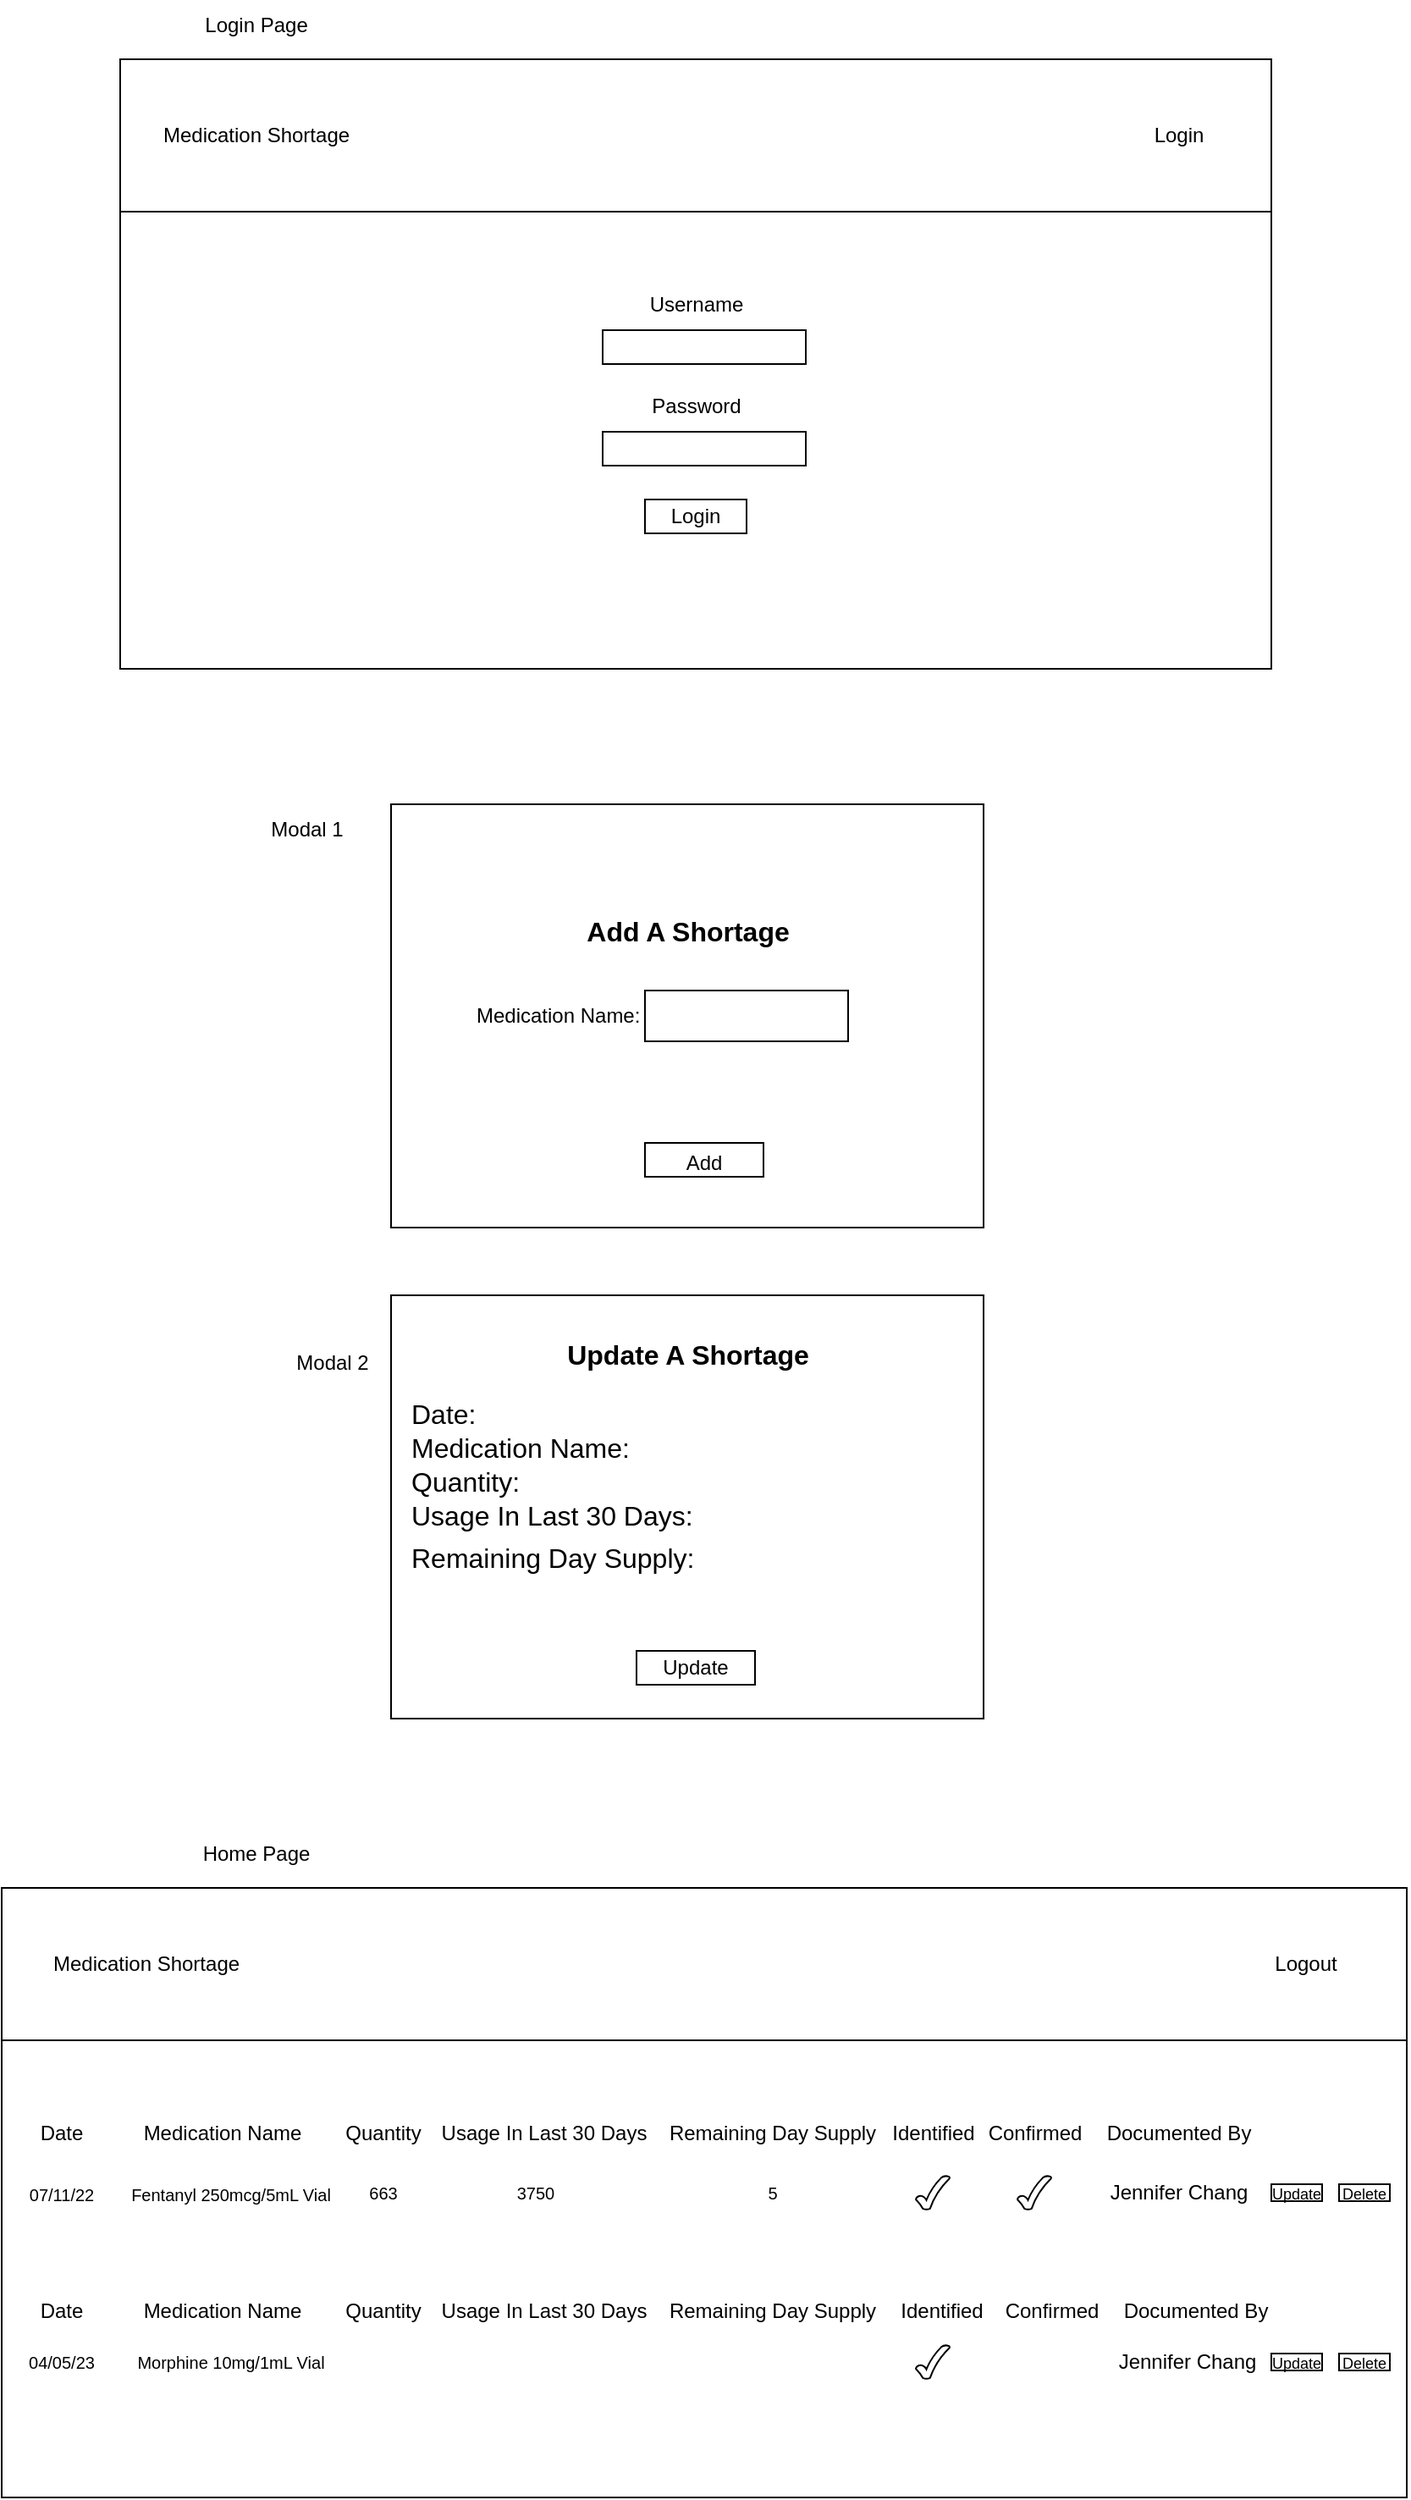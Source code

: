 <mxfile version="20.8.10" type="device"><diagram name="Page-1" id="2tc3JbMqBHze67bv6fEM"><mxGraphModel dx="1194" dy="814" grid="1" gridSize="10" guides="1" tooltips="1" connect="1" arrows="1" fold="1" page="1" pageScale="1" pageWidth="850" pageHeight="1100" math="0" shadow="0"><root><mxCell id="0"/><mxCell id="1" parent="0"/><mxCell id="OAa5k1bKzq93imQiHppe-4" value="" style="endArrow=none;html=1;rounded=0;" edge="1" parent="1"><mxGeometry width="50" height="50" relative="1" as="geometry"><mxPoint x="450" y="390" as="sourcePoint"/><mxPoint x="400" y="440" as="targetPoint"/></mxGeometry></mxCell><mxCell id="OAa5k1bKzq93imQiHppe-1" value="" style="rounded=0;whiteSpace=wrap;html=1;" vertex="1" parent="1"><mxGeometry x="80" y="80" width="680" height="360" as="geometry"/></mxCell><mxCell id="OAa5k1bKzq93imQiHppe-5" value="" style="endArrow=none;html=1;rounded=0;entryX=1;entryY=0.25;entryDx=0;entryDy=0;exitX=0;exitY=0.25;exitDx=0;exitDy=0;" edge="1" parent="1" source="OAa5k1bKzq93imQiHppe-1" target="OAa5k1bKzq93imQiHppe-1"><mxGeometry width="50" height="50" relative="1" as="geometry"><mxPoint x="400" y="440" as="sourcePoint"/><mxPoint x="450" y="390" as="targetPoint"/><Array as="points"><mxPoint x="430" y="170"/></Array></mxGeometry></mxCell><mxCell id="OAa5k1bKzq93imQiHppe-7" value="Login Page" style="text;html=1;align=center;verticalAlign=middle;resizable=0;points=[];autosize=1;strokeColor=none;fillColor=none;" vertex="1" parent="1"><mxGeometry x="120" y="45" width="80" height="30" as="geometry"/></mxCell><mxCell id="OAa5k1bKzq93imQiHppe-8" value="Medication Shortage" style="text;html=1;align=center;verticalAlign=middle;resizable=0;points=[];autosize=1;strokeColor=none;fillColor=none;" vertex="1" parent="1"><mxGeometry x="95" y="110" width="130" height="30" as="geometry"/></mxCell><mxCell id="OAa5k1bKzq93imQiHppe-9" value="Login" style="text;html=1;align=center;verticalAlign=middle;resizable=0;points=[];autosize=1;strokeColor=none;fillColor=none;" vertex="1" parent="1"><mxGeometry x="680" y="110" width="50" height="30" as="geometry"/></mxCell><mxCell id="OAa5k1bKzq93imQiHppe-10" value="Username" style="text;html=1;align=center;verticalAlign=middle;resizable=0;points=[];autosize=1;strokeColor=none;fillColor=none;" vertex="1" parent="1"><mxGeometry x="380" y="210" width="80" height="30" as="geometry"/></mxCell><mxCell id="OAa5k1bKzq93imQiHppe-11" value="" style="rounded=0;whiteSpace=wrap;html=1;" vertex="1" parent="1"><mxGeometry x="365" y="240" width="120" height="20" as="geometry"/></mxCell><mxCell id="OAa5k1bKzq93imQiHppe-12" value="Password" style="text;html=1;align=center;verticalAlign=middle;resizable=0;points=[];autosize=1;strokeColor=none;fillColor=none;" vertex="1" parent="1"><mxGeometry x="380" y="270" width="80" height="30" as="geometry"/></mxCell><mxCell id="OAa5k1bKzq93imQiHppe-13" value="" style="rounded=0;whiteSpace=wrap;html=1;" vertex="1" parent="1"><mxGeometry x="365" y="300" width="120" height="20" as="geometry"/></mxCell><mxCell id="OAa5k1bKzq93imQiHppe-14" value="Login" style="rounded=0;whiteSpace=wrap;html=1;" vertex="1" parent="1"><mxGeometry x="390" y="340" width="60" height="20" as="geometry"/></mxCell><mxCell id="OAa5k1bKzq93imQiHppe-15" value="&lt;br&gt;" style="rounded=0;whiteSpace=wrap;html=1;" vertex="1" parent="1"><mxGeometry x="240" y="520" width="350" height="250" as="geometry"/></mxCell><mxCell id="OAa5k1bKzq93imQiHppe-16" value="Modal 1" style="text;html=1;align=center;verticalAlign=middle;resizable=0;points=[];autosize=1;strokeColor=none;fillColor=none;" vertex="1" parent="1"><mxGeometry x="155" y="520" width="70" height="30" as="geometry"/></mxCell><mxCell id="OAa5k1bKzq93imQiHppe-17" value="&lt;b&gt;&lt;font style=&quot;font-size: 16px;&quot;&gt;Add A Shortage&lt;/font&gt;&lt;/b&gt;" style="text;html=1;align=center;verticalAlign=middle;resizable=0;points=[];autosize=1;strokeColor=none;fillColor=none;" vertex="1" parent="1"><mxGeometry x="345" y="580" width="140" height="30" as="geometry"/></mxCell><mxCell id="OAa5k1bKzq93imQiHppe-18" value="Medication Name:&amp;nbsp;" style="text;html=1;align=center;verticalAlign=middle;resizable=0;points=[];autosize=1;strokeColor=none;fillColor=none;" vertex="1" parent="1"><mxGeometry x="280" y="630" width="120" height="30" as="geometry"/></mxCell><mxCell id="OAa5k1bKzq93imQiHppe-19" value="" style="rounded=0;whiteSpace=wrap;html=1;fontSize=16;" vertex="1" parent="1"><mxGeometry x="390" y="630" width="120" height="30" as="geometry"/></mxCell><mxCell id="OAa5k1bKzq93imQiHppe-20" value="&lt;font style=&quot;font-size: 12px;&quot;&gt;Add&lt;/font&gt;" style="rounded=0;whiteSpace=wrap;html=1;fontSize=16;" vertex="1" parent="1"><mxGeometry x="390" y="720" width="70" height="20" as="geometry"/></mxCell><mxCell id="OAa5k1bKzq93imQiHppe-21" value="&lt;br&gt;" style="rounded=0;whiteSpace=wrap;html=1;" vertex="1" parent="1"><mxGeometry x="240" y="810" width="350" height="250" as="geometry"/></mxCell><mxCell id="OAa5k1bKzq93imQiHppe-22" value="Modal 2" style="text;html=1;align=center;verticalAlign=middle;resizable=0;points=[];autosize=1;strokeColor=none;fillColor=none;fontSize=12;" vertex="1" parent="1"><mxGeometry x="170" y="835" width="70" height="30" as="geometry"/></mxCell><mxCell id="OAa5k1bKzq93imQiHppe-23" value="&lt;font style=&quot;font-size: 16px;&quot;&gt;&lt;b&gt;Update A Shortage&lt;/b&gt;&lt;/font&gt;" style="text;html=1;align=center;verticalAlign=middle;resizable=0;points=[];autosize=1;strokeColor=none;fillColor=none;fontSize=12;" vertex="1" parent="1"><mxGeometry x="330" y="830" width="170" height="30" as="geometry"/></mxCell><mxCell id="OAa5k1bKzq93imQiHppe-24" value="Date:" style="text;html=1;align=left;verticalAlign=middle;resizable=0;points=[];autosize=1;strokeColor=none;fillColor=none;fontSize=16;" vertex="1" parent="1"><mxGeometry x="250" y="865" width="60" height="30" as="geometry"/></mxCell><mxCell id="OAa5k1bKzq93imQiHppe-25" value="Medication Name:" style="text;html=1;align=left;verticalAlign=middle;resizable=0;points=[];autosize=1;strokeColor=none;fillColor=none;fontSize=16;" vertex="1" parent="1"><mxGeometry x="250" y="885" width="150" height="30" as="geometry"/></mxCell><mxCell id="OAa5k1bKzq93imQiHppe-26" value="Quantity:" style="text;html=1;align=left;verticalAlign=middle;resizable=0;points=[];autosize=1;strokeColor=none;fillColor=none;fontSize=16;" vertex="1" parent="1"><mxGeometry x="250" y="905" width="90" height="30" as="geometry"/></mxCell><mxCell id="OAa5k1bKzq93imQiHppe-27" value="Usage In Last 30 Days:" style="text;html=1;align=left;verticalAlign=middle;resizable=0;points=[];autosize=1;strokeColor=none;fillColor=none;fontSize=16;" vertex="1" parent="1"><mxGeometry x="250" y="925" width="190" height="30" as="geometry"/></mxCell><mxCell id="OAa5k1bKzq93imQiHppe-28" value="Remaining Day Supply:" style="text;html=1;align=left;verticalAlign=middle;resizable=0;points=[];autosize=1;strokeColor=none;fillColor=none;fontSize=16;" vertex="1" parent="1"><mxGeometry x="250" y="950" width="190" height="30" as="geometry"/></mxCell><mxCell id="OAa5k1bKzq93imQiHppe-31" value="Update" style="rounded=0;whiteSpace=wrap;html=1;fontSize=12;" vertex="1" parent="1"><mxGeometry x="385" y="1020" width="70" height="20" as="geometry"/></mxCell><mxCell id="OAa5k1bKzq93imQiHppe-32" value="" style="rounded=0;whiteSpace=wrap;html=1;" vertex="1" parent="1"><mxGeometry x="10" y="1160" width="830" height="360" as="geometry"/></mxCell><mxCell id="OAa5k1bKzq93imQiHppe-33" value="Home Page" style="text;html=1;align=center;verticalAlign=middle;resizable=0;points=[];autosize=1;strokeColor=none;fillColor=none;fontSize=12;" vertex="1" parent="1"><mxGeometry x="115" y="1125" width="90" height="30" as="geometry"/></mxCell><mxCell id="OAa5k1bKzq93imQiHppe-35" value="" style="endArrow=none;html=1;rounded=0;fontSize=12;exitX=0;exitY=0.25;exitDx=0;exitDy=0;entryX=1;entryY=0.25;entryDx=0;entryDy=0;" edge="1" parent="1" source="OAa5k1bKzq93imQiHppe-32" target="OAa5k1bKzq93imQiHppe-32"><mxGeometry width="50" height="50" relative="1" as="geometry"><mxPoint x="450" y="1320" as="sourcePoint"/><mxPoint x="800" y="1250" as="targetPoint"/></mxGeometry></mxCell><mxCell id="OAa5k1bKzq93imQiHppe-40" value="Medication Shortage" style="text;html=1;align=center;verticalAlign=middle;resizable=0;points=[];autosize=1;strokeColor=none;fillColor=none;" vertex="1" parent="1"><mxGeometry x="30" y="1190" width="130" height="30" as="geometry"/></mxCell><mxCell id="OAa5k1bKzq93imQiHppe-42" value="Logout" style="text;html=1;align=center;verticalAlign=middle;resizable=0;points=[];autosize=1;strokeColor=none;fillColor=none;" vertex="1" parent="1"><mxGeometry x="750" y="1190" width="60" height="30" as="geometry"/></mxCell><mxCell id="OAa5k1bKzq93imQiHppe-44" value="Date" style="text;html=1;align=center;verticalAlign=middle;resizable=0;points=[];autosize=1;strokeColor=none;fillColor=none;fontSize=12;" vertex="1" parent="1"><mxGeometry x="20" y="1290" width="50" height="30" as="geometry"/></mxCell><mxCell id="OAa5k1bKzq93imQiHppe-45" value="Medication Name" style="text;html=1;align=center;verticalAlign=middle;resizable=0;points=[];autosize=1;strokeColor=none;fillColor=none;fontSize=12;" vertex="1" parent="1"><mxGeometry x="80" y="1290" width="120" height="30" as="geometry"/></mxCell><mxCell id="OAa5k1bKzq93imQiHppe-46" value="Quantity" style="text;html=1;align=center;verticalAlign=middle;resizable=0;points=[];autosize=1;strokeColor=none;fillColor=none;fontSize=12;" vertex="1" parent="1"><mxGeometry x="200" y="1290" width="70" height="30" as="geometry"/></mxCell><mxCell id="OAa5k1bKzq93imQiHppe-47" value="Usage In Last 30 Days" style="text;html=1;align=center;verticalAlign=middle;resizable=0;points=[];autosize=1;strokeColor=none;fillColor=none;fontSize=12;" vertex="1" parent="1"><mxGeometry x="260" y="1290" width="140" height="30" as="geometry"/></mxCell><mxCell id="OAa5k1bKzq93imQiHppe-48" value="Remaining Day Supply" style="text;html=1;align=center;verticalAlign=middle;resizable=0;points=[];autosize=1;strokeColor=none;fillColor=none;fontSize=12;" vertex="1" parent="1"><mxGeometry x="390" y="1290" width="150" height="30" as="geometry"/></mxCell><mxCell id="OAa5k1bKzq93imQiHppe-49" value="Identified" style="text;html=1;align=center;verticalAlign=middle;resizable=0;points=[];autosize=1;strokeColor=none;fillColor=none;fontSize=12;" vertex="1" parent="1"><mxGeometry x="525" y="1290" width="70" height="30" as="geometry"/></mxCell><mxCell id="OAa5k1bKzq93imQiHppe-50" value="Confirmed" style="text;html=1;align=center;verticalAlign=middle;resizable=0;points=[];autosize=1;strokeColor=none;fillColor=none;fontSize=12;" vertex="1" parent="1"><mxGeometry x="580" y="1290" width="80" height="30" as="geometry"/></mxCell><mxCell id="OAa5k1bKzq93imQiHppe-51" value="Documented By" style="text;html=1;align=center;verticalAlign=middle;resizable=0;points=[];autosize=1;strokeColor=none;fillColor=none;fontSize=12;" vertex="1" parent="1"><mxGeometry x="650" y="1290" width="110" height="30" as="geometry"/></mxCell><mxCell id="OAa5k1bKzq93imQiHppe-55" value="" style="verticalLabelPosition=bottom;verticalAlign=top;html=1;shape=mxgraph.basic.tick;fontSize=12;" vertex="1" parent="1"><mxGeometry x="550" y="1330" width="20" height="20" as="geometry"/></mxCell><mxCell id="OAa5k1bKzq93imQiHppe-56" value="" style="verticalLabelPosition=bottom;verticalAlign=top;html=1;shape=mxgraph.basic.tick;fontSize=12;" vertex="1" parent="1"><mxGeometry x="610" y="1330" width="20" height="20" as="geometry"/></mxCell><mxCell id="OAa5k1bKzq93imQiHppe-57" value="" style="verticalLabelPosition=bottom;verticalAlign=top;html=1;shape=mxgraph.basic.tick;fontSize=12;" vertex="1" parent="1"><mxGeometry x="550" y="1430" width="20" height="20" as="geometry"/></mxCell><mxCell id="OAa5k1bKzq93imQiHppe-58" value="Jennifer Chang" style="text;html=1;align=center;verticalAlign=middle;resizable=0;points=[];autosize=1;strokeColor=none;fillColor=none;fontSize=12;" vertex="1" parent="1"><mxGeometry x="655" y="1325" width="100" height="30" as="geometry"/></mxCell><mxCell id="OAa5k1bKzq93imQiHppe-59" value="Jennifer Chang" style="text;html=1;align=center;verticalAlign=middle;resizable=0;points=[];autosize=1;strokeColor=none;fillColor=none;fontSize=12;" vertex="1" parent="1"><mxGeometry x="660" y="1425" width="100" height="30" as="geometry"/></mxCell><mxCell id="OAa5k1bKzq93imQiHppe-60" value="&lt;font style=&quot;font-size: 10px;&quot;&gt;07/11/22&lt;/font&gt;" style="text;html=1;align=center;verticalAlign=middle;resizable=0;points=[];autosize=1;strokeColor=none;fillColor=none;fontSize=13;" vertex="1" parent="1"><mxGeometry x="15" y="1325" width="60" height="30" as="geometry"/></mxCell><mxCell id="OAa5k1bKzq93imQiHppe-61" value="&lt;font style=&quot;font-size: 10px;&quot;&gt;Fentanyl 250mcg/5mL Vial&lt;/font&gt;" style="text;html=1;align=center;verticalAlign=middle;resizable=0;points=[];autosize=1;strokeColor=none;fillColor=none;fontSize=13;" vertex="1" parent="1"><mxGeometry x="75" y="1325" width="140" height="30" as="geometry"/></mxCell><mxCell id="OAa5k1bKzq93imQiHppe-62" value="663" style="text;html=1;align=center;verticalAlign=middle;resizable=0;points=[];autosize=1;strokeColor=none;fillColor=none;fontSize=10;" vertex="1" parent="1"><mxGeometry x="215" y="1325" width="40" height="30" as="geometry"/></mxCell><mxCell id="OAa5k1bKzq93imQiHppe-63" value="3750" style="text;html=1;align=center;verticalAlign=middle;resizable=0;points=[];autosize=1;strokeColor=none;fillColor=none;fontSize=10;" vertex="1" parent="1"><mxGeometry x="300" y="1325" width="50" height="30" as="geometry"/></mxCell><mxCell id="OAa5k1bKzq93imQiHppe-64" value="5" style="text;html=1;align=center;verticalAlign=middle;resizable=0;points=[];autosize=1;strokeColor=none;fillColor=none;fontSize=10;" vertex="1" parent="1"><mxGeometry x="450" y="1325" width="30" height="30" as="geometry"/></mxCell><mxCell id="OAa5k1bKzq93imQiHppe-66" value="&lt;font style=&quot;font-size: 9px;&quot;&gt;Update&lt;/font&gt;" style="rounded=0;whiteSpace=wrap;html=1;fontSize=10;" vertex="1" parent="1"><mxGeometry x="760" y="1335" width="30" height="10" as="geometry"/></mxCell><mxCell id="OAa5k1bKzq93imQiHppe-69" value="&lt;font style=&quot;font-size: 9px;&quot;&gt;Delete&lt;/font&gt;" style="rounded=0;whiteSpace=wrap;html=1;fontSize=10;" vertex="1" parent="1"><mxGeometry x="800" y="1335" width="30" height="10" as="geometry"/></mxCell><mxCell id="OAa5k1bKzq93imQiHppe-70" value="&lt;font style=&quot;font-size: 9px;&quot;&gt;Update&lt;/font&gt;" style="rounded=0;whiteSpace=wrap;html=1;fontSize=10;" vertex="1" parent="1"><mxGeometry x="760" y="1435" width="30" height="10" as="geometry"/></mxCell><mxCell id="OAa5k1bKzq93imQiHppe-71" value="&lt;font style=&quot;font-size: 9px;&quot;&gt;Delete&lt;/font&gt;" style="rounded=0;whiteSpace=wrap;html=1;fontSize=10;" vertex="1" parent="1"><mxGeometry x="800" y="1435" width="30" height="10" as="geometry"/></mxCell><mxCell id="OAa5k1bKzq93imQiHppe-72" value="04/05/23" style="text;html=1;align=center;verticalAlign=middle;resizable=0;points=[];autosize=1;strokeColor=none;fillColor=none;fontSize=10;" vertex="1" parent="1"><mxGeometry x="15" y="1425" width="60" height="30" as="geometry"/></mxCell><mxCell id="OAa5k1bKzq93imQiHppe-73" value="Morphine 10mg/1mL Vial" style="text;html=1;align=center;verticalAlign=middle;resizable=0;points=[];autosize=1;strokeColor=none;fillColor=none;fontSize=10;" vertex="1" parent="1"><mxGeometry x="80" y="1425" width="130" height="30" as="geometry"/></mxCell><mxCell id="OAa5k1bKzq93imQiHppe-76" value="Date" style="text;html=1;align=center;verticalAlign=middle;resizable=0;points=[];autosize=1;strokeColor=none;fillColor=none;fontSize=12;" vertex="1" parent="1"><mxGeometry x="20" y="1395" width="50" height="30" as="geometry"/></mxCell><mxCell id="OAa5k1bKzq93imQiHppe-77" value="Medication Name" style="text;html=1;align=center;verticalAlign=middle;resizable=0;points=[];autosize=1;strokeColor=none;fillColor=none;fontSize=12;" vertex="1" parent="1"><mxGeometry x="80" y="1395" width="120" height="30" as="geometry"/></mxCell><mxCell id="OAa5k1bKzq93imQiHppe-78" value="Quantity" style="text;html=1;align=center;verticalAlign=middle;resizable=0;points=[];autosize=1;strokeColor=none;fillColor=none;fontSize=12;" vertex="1" parent="1"><mxGeometry x="200" y="1395" width="70" height="30" as="geometry"/></mxCell><mxCell id="OAa5k1bKzq93imQiHppe-79" value="Usage In Last 30 Days" style="text;html=1;align=center;verticalAlign=middle;resizable=0;points=[];autosize=1;strokeColor=none;fillColor=none;fontSize=12;" vertex="1" parent="1"><mxGeometry x="260" y="1395" width="140" height="30" as="geometry"/></mxCell><mxCell id="OAa5k1bKzq93imQiHppe-80" value="Remaining Day Supply" style="text;html=1;align=center;verticalAlign=middle;resizable=0;points=[];autosize=1;strokeColor=none;fillColor=none;fontSize=12;" vertex="1" parent="1"><mxGeometry x="390" y="1395" width="150" height="30" as="geometry"/></mxCell><mxCell id="OAa5k1bKzq93imQiHppe-81" value="Identified" style="text;html=1;align=center;verticalAlign=middle;resizable=0;points=[];autosize=1;strokeColor=none;fillColor=none;fontSize=12;" vertex="1" parent="1"><mxGeometry x="530" y="1395" width="70" height="30" as="geometry"/></mxCell><mxCell id="OAa5k1bKzq93imQiHppe-82" value="Confirmed" style="text;html=1;align=center;verticalAlign=middle;resizable=0;points=[];autosize=1;strokeColor=none;fillColor=none;fontSize=12;" vertex="1" parent="1"><mxGeometry x="590" y="1395" width="80" height="30" as="geometry"/></mxCell><mxCell id="OAa5k1bKzq93imQiHppe-83" value="Documented By" style="text;html=1;align=center;verticalAlign=middle;resizable=0;points=[];autosize=1;strokeColor=none;fillColor=none;fontSize=12;" vertex="1" parent="1"><mxGeometry x="660" y="1395" width="110" height="30" as="geometry"/></mxCell></root></mxGraphModel></diagram></mxfile>